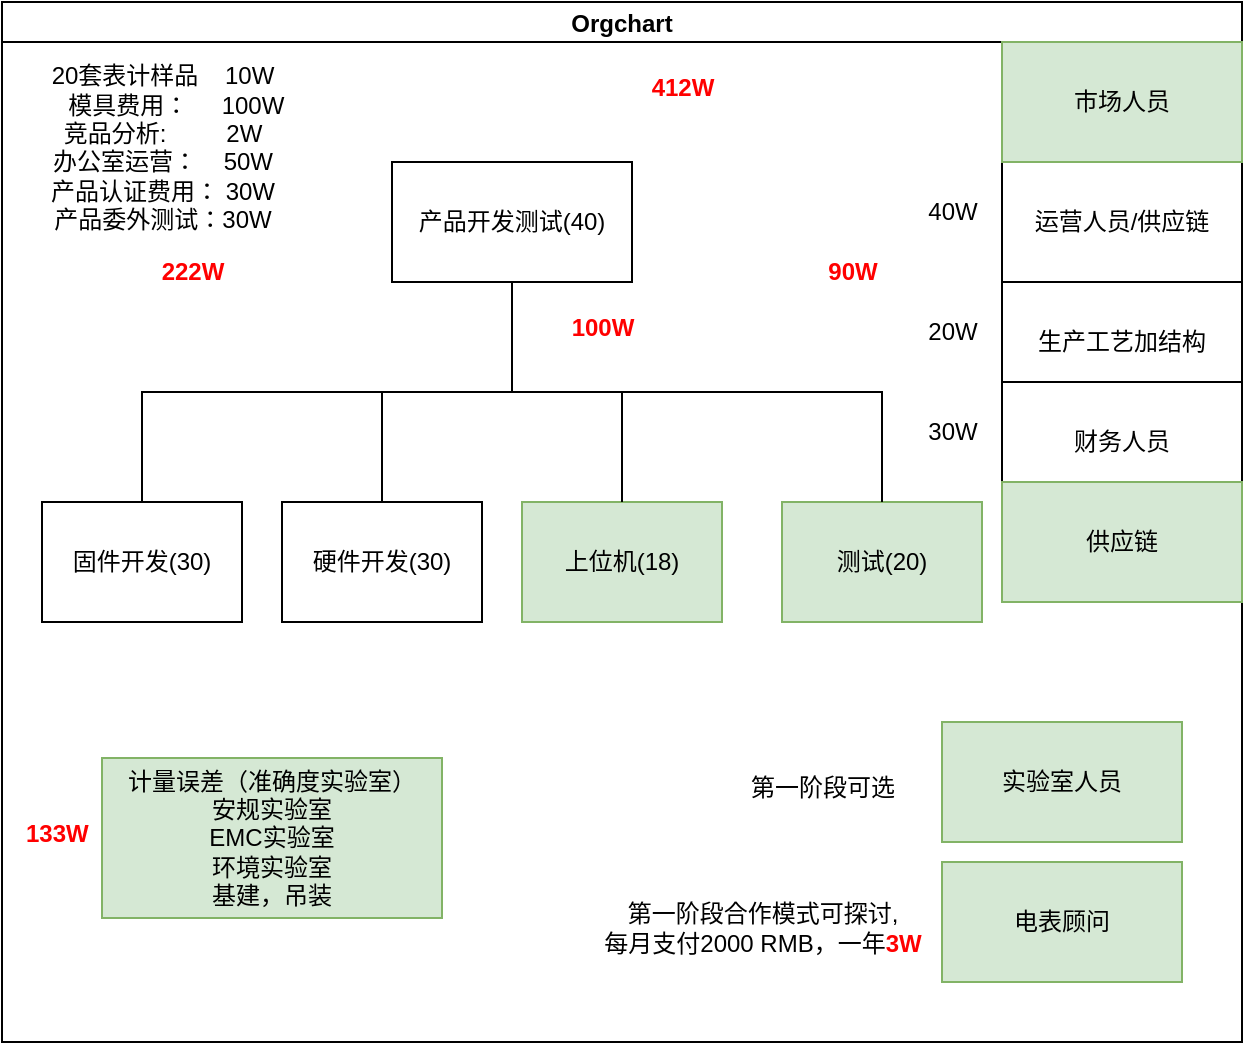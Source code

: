 <mxfile version="27.1.4">
  <diagram name="第 1 页" id="atoLTKYN6ja91Ou9wwb8">
    <mxGraphModel dx="1042" dy="535" grid="1" gridSize="10" guides="1" tooltips="1" connect="1" arrows="1" fold="1" page="1" pageScale="1" pageWidth="827" pageHeight="1169" math="0" shadow="0">
      <root>
        <mxCell id="0" />
        <mxCell id="1" parent="0" />
        <mxCell id="ze23tj0L3lsAWGdD1u4b-1" value="Orgchart" style="swimlane;startSize=20;horizontal=1;containerType=tree;newEdgeStyle={&quot;edgeStyle&quot;:&quot;elbowEdgeStyle&quot;,&quot;startArrow&quot;:&quot;none&quot;,&quot;endArrow&quot;:&quot;none&quot;};" parent="1" vertex="1">
          <mxGeometry x="90" y="40" width="620" height="520" as="geometry" />
        </mxCell>
        <mxCell id="zBCr5KkDJ-O4WMeaJdgD-40" value="" style="group;" parent="ze23tj0L3lsAWGdD1u4b-1" vertex="1" connectable="0">
          <mxGeometry x="10" y="378" width="210" height="80" as="geometry" />
        </mxCell>
        <mxCell id="zBCr5KkDJ-O4WMeaJdgD-27" value="&lt;div&gt;&lt;b&gt;&lt;font style=&quot;color: rgb(255, 0, 0);&quot;&gt;&lt;br&gt;&lt;/font&gt;&lt;/b&gt;&lt;/div&gt;&lt;div&gt;&lt;b&gt;&lt;font style=&quot;color: rgb(255, 0, 0);&quot;&gt;133W&lt;/font&gt;&lt;/b&gt;&lt;/div&gt;" style="text;html=1;align=left;verticalAlign=middle;resizable=0;points=[];autosize=1;strokeColor=none;fillColor=none;" parent="zBCr5KkDJ-O4WMeaJdgD-40" vertex="1">
          <mxGeometry y="10" width="50" height="40" as="geometry" />
        </mxCell>
        <mxCell id="zBCr5KkDJ-O4WMeaJdgD-39" value="&lt;div&gt;&lt;br&gt;&lt;/div&gt;&lt;div&gt;&lt;span style=&quot;background-color: transparent; color: light-dark(rgb(0, 0, 0), rgb(255, 255, 255));&quot;&gt;计量误差（准确度实验室）&lt;/span&gt;&lt;/div&gt;&lt;div&gt;安规实验室&lt;/div&gt;&lt;div&gt;EMC实验室&lt;/div&gt;&lt;div&gt;环境实验室&lt;/div&gt;&lt;div&gt;基建，吊装&lt;/div&gt;&lt;div&gt;&lt;br style=&quot;text-align: left; text-wrap-mode: nowrap;&quot;&gt;&lt;/div&gt;" style="whiteSpace=wrap;html=1;fillColor=#d5e8d4;strokeColor=#82b366;" parent="zBCr5KkDJ-O4WMeaJdgD-40" vertex="1">
          <mxGeometry x="40" width="170" height="80" as="geometry" />
        </mxCell>
        <mxCell id="zBCr5KkDJ-O4WMeaJdgD-41" value="" style="group" parent="ze23tj0L3lsAWGdD1u4b-1" vertex="1" connectable="0">
          <mxGeometry x="320" y="360" width="270" height="130" as="geometry" />
        </mxCell>
        <mxCell id="zBCr5KkDJ-O4WMeaJdgD-35" value="" style="group" parent="zBCr5KkDJ-O4WMeaJdgD-41" vertex="1" connectable="0">
          <mxGeometry x="150" width="120" height="130" as="geometry" />
        </mxCell>
        <mxCell id="zBCr5KkDJ-O4WMeaJdgD-31" value="实验室人员" style="whiteSpace=wrap;html=1;fillColor=#d5e8d4;strokeColor=#82b366;" parent="zBCr5KkDJ-O4WMeaJdgD-35" vertex="1">
          <mxGeometry width="120" height="60" as="geometry" />
        </mxCell>
        <mxCell id="zBCr5KkDJ-O4WMeaJdgD-34" value="电表顾问" style="whiteSpace=wrap;html=1;fillColor=#d5e8d4;strokeColor=#82b366;" parent="zBCr5KkDJ-O4WMeaJdgD-35" vertex="1">
          <mxGeometry y="70" width="120" height="60" as="geometry" />
        </mxCell>
        <mxCell id="zBCr5KkDJ-O4WMeaJdgD-36" value="第一阶段可选" style="text;html=1;align=center;verticalAlign=middle;resizable=0;points=[];autosize=1;strokeColor=none;fillColor=none;" parent="zBCr5KkDJ-O4WMeaJdgD-41" vertex="1">
          <mxGeometry x="40" y="18" width="100" height="30" as="geometry" />
        </mxCell>
        <mxCell id="zBCr5KkDJ-O4WMeaJdgD-37" value="第一阶段合作模式可探讨,&lt;div&gt;每月支付2000 RMB，一年&lt;font style=&quot;color: rgb(255, 0, 0);&quot;&gt;&lt;b&gt;3W&lt;/b&gt;&lt;/font&gt;&lt;/div&gt;" style="text;html=1;align=center;verticalAlign=middle;resizable=0;points=[];autosize=1;strokeColor=none;fillColor=none;" parent="zBCr5KkDJ-O4WMeaJdgD-41" vertex="1">
          <mxGeometry x="-30" y="83" width="180" height="40" as="geometry" />
        </mxCell>
        <mxCell id="zBCr5KkDJ-O4WMeaJdgD-42" value="" style="group" parent="ze23tj0L3lsAWGdD1u4b-1" vertex="1" connectable="0">
          <mxGeometry x="20" y="80" width="550" height="230" as="geometry" />
        </mxCell>
        <mxCell id="ze23tj0L3lsAWGdD1u4b-2" value="" style="edgeStyle=elbowEdgeStyle;elbow=vertical;sourcePerimeterSpacing=0;targetPerimeterSpacing=0;startArrow=none;endArrow=none;rounded=0;curved=0;" parent="zBCr5KkDJ-O4WMeaJdgD-42" source="ze23tj0L3lsAWGdD1u4b-4" target="ze23tj0L3lsAWGdD1u4b-5" edge="1">
          <mxGeometry relative="1" as="geometry" />
        </mxCell>
        <mxCell id="ze23tj0L3lsAWGdD1u4b-3" value="" style="edgeStyle=elbowEdgeStyle;elbow=vertical;sourcePerimeterSpacing=0;targetPerimeterSpacing=0;startArrow=none;endArrow=none;rounded=0;curved=0;" parent="zBCr5KkDJ-O4WMeaJdgD-42" source="ze23tj0L3lsAWGdD1u4b-4" target="ze23tj0L3lsAWGdD1u4b-6" edge="1">
          <mxGeometry relative="1" as="geometry" />
        </mxCell>
        <UserObject label="产品开发测试(40)" treeRoot="1" id="ze23tj0L3lsAWGdD1u4b-4">
          <mxCell style="whiteSpace=wrap;html=1;align=center;treeFolding=1;treeMoving=1;newEdgeStyle={&quot;edgeStyle&quot;:&quot;elbowEdgeStyle&quot;,&quot;startArrow&quot;:&quot;none&quot;,&quot;endArrow&quot;:&quot;none&quot;};" parent="zBCr5KkDJ-O4WMeaJdgD-42" vertex="1">
            <mxGeometry x="175" width="120" height="60" as="geometry" />
          </mxCell>
        </UserObject>
        <mxCell id="ze23tj0L3lsAWGdD1u4b-5" value="固件开发(30)" style="whiteSpace=wrap;html=1;align=center;verticalAlign=middle;treeFolding=1;treeMoving=1;newEdgeStyle={&quot;edgeStyle&quot;:&quot;elbowEdgeStyle&quot;,&quot;startArrow&quot;:&quot;none&quot;,&quot;endArrow&quot;:&quot;none&quot;};" parent="zBCr5KkDJ-O4WMeaJdgD-42" vertex="1" collapsed="1">
          <mxGeometry y="170" width="100" height="60" as="geometry" />
        </mxCell>
        <mxCell id="ze23tj0L3lsAWGdD1u4b-6" value="硬件开发(30)" style="whiteSpace=wrap;html=1;align=center;verticalAlign=middle;treeFolding=1;treeMoving=1;newEdgeStyle={&quot;edgeStyle&quot;:&quot;elbowEdgeStyle&quot;,&quot;startArrow&quot;:&quot;none&quot;,&quot;endArrow&quot;:&quot;none&quot;};" parent="zBCr5KkDJ-O4WMeaJdgD-42" vertex="1">
          <mxGeometry x="120" y="170" width="100" height="60" as="geometry" />
        </mxCell>
        <mxCell id="ze23tj0L3lsAWGdD1u4b-10" value="上位机(18)" style="whiteSpace=wrap;html=1;align=center;verticalAlign=middle;treeFolding=1;treeMoving=1;newEdgeStyle={&quot;edgeStyle&quot;:&quot;elbowEdgeStyle&quot;,&quot;startArrow&quot;:&quot;none&quot;,&quot;endArrow&quot;:&quot;none&quot;};fillColor=#d5e8d4;strokeColor=#82b366;" parent="zBCr5KkDJ-O4WMeaJdgD-42" vertex="1">
          <mxGeometry x="240" y="170" width="100" height="60" as="geometry" />
        </mxCell>
        <mxCell id="ze23tj0L3lsAWGdD1u4b-11" value="" style="edgeStyle=elbowEdgeStyle;elbow=vertical;sourcePerimeterSpacing=0;targetPerimeterSpacing=0;startArrow=none;endArrow=none;rounded=0;curved=0;" parent="zBCr5KkDJ-O4WMeaJdgD-42" source="ze23tj0L3lsAWGdD1u4b-4" target="ze23tj0L3lsAWGdD1u4b-10" edge="1">
          <mxGeometry relative="1" as="geometry">
            <mxPoint x="214" y="60" as="sourcePoint" />
            <mxPoint x="170" y="170" as="targetPoint" />
          </mxGeometry>
        </mxCell>
        <mxCell id="ze23tj0L3lsAWGdD1u4b-12" value="测试(20)" style="whiteSpace=wrap;html=1;align=center;verticalAlign=middle;treeFolding=1;treeMoving=1;newEdgeStyle={&quot;edgeStyle&quot;:&quot;elbowEdgeStyle&quot;,&quot;startArrow&quot;:&quot;none&quot;,&quot;endArrow&quot;:&quot;none&quot;};fillColor=#d5e8d4;strokeColor=#82b366;" parent="zBCr5KkDJ-O4WMeaJdgD-42" vertex="1" collapsed="1">
          <mxGeometry x="370" y="170" width="100" height="60" as="geometry" />
        </mxCell>
        <mxCell id="ze23tj0L3lsAWGdD1u4b-13" value="" style="edgeStyle=elbowEdgeStyle;elbow=vertical;sourcePerimeterSpacing=0;targetPerimeterSpacing=0;startArrow=none;endArrow=none;rounded=0;curved=0;" parent="zBCr5KkDJ-O4WMeaJdgD-42" source="ze23tj0L3lsAWGdD1u4b-4" target="ze23tj0L3lsAWGdD1u4b-12" edge="1">
          <mxGeometry relative="1" as="geometry">
            <mxPoint x="214" y="60" as="sourcePoint" />
            <mxPoint x="290" y="170" as="targetPoint" />
          </mxGeometry>
        </mxCell>
        <mxCell id="zBCr5KkDJ-O4WMeaJdgD-46" value="运营人员/供应链" style="whiteSpace=wrap;html=1;" parent="zBCr5KkDJ-O4WMeaJdgD-42" vertex="1">
          <mxGeometry x="480" width="120" height="60" as="geometry" />
        </mxCell>
        <mxCell id="zBCr5KkDJ-O4WMeaJdgD-57" value="40W" style="text;html=1;align=center;verticalAlign=middle;resizable=0;points=[];autosize=1;strokeColor=none;fillColor=none;" parent="zBCr5KkDJ-O4WMeaJdgD-42" vertex="1">
          <mxGeometry x="430" y="10" width="50" height="30" as="geometry" />
        </mxCell>
        <mxCell id="zBCr5KkDJ-O4WMeaJdgD-58" value="20W" style="text;html=1;align=center;verticalAlign=middle;resizable=0;points=[];autosize=1;strokeColor=none;fillColor=none;" parent="zBCr5KkDJ-O4WMeaJdgD-42" vertex="1">
          <mxGeometry x="430" y="70" width="50" height="30" as="geometry" />
        </mxCell>
        <mxCell id="NVIp36pszzyaolHd8WoN-10" value="30W" style="text;html=1;align=center;verticalAlign=middle;resizable=0;points=[];autosize=1;strokeColor=none;fillColor=none;" vertex="1" parent="zBCr5KkDJ-O4WMeaJdgD-42">
          <mxGeometry x="430" y="120" width="50" height="30" as="geometry" />
        </mxCell>
        <mxCell id="NVIp36pszzyaolHd8WoN-11" value="&lt;font style=&quot;color: rgb(255, 0, 0);&quot;&gt;&lt;b&gt;90W&lt;/b&gt;&lt;/font&gt;" style="text;html=1;align=center;verticalAlign=middle;resizable=0;points=[];autosize=1;strokeColor=none;fillColor=none;" vertex="1" parent="zBCr5KkDJ-O4WMeaJdgD-42">
          <mxGeometry x="380" y="40" width="50" height="30" as="geometry" />
        </mxCell>
        <mxCell id="zBCr5KkDJ-O4WMeaJdgD-44" value="市场人员" style="whiteSpace=wrap;html=1;fillColor=#d5e8d4;strokeColor=#82b366;" parent="ze23tj0L3lsAWGdD1u4b-1" vertex="1">
          <mxGeometry x="500" y="20" width="120" height="60" as="geometry" />
        </mxCell>
        <mxCell id="zBCr5KkDJ-O4WMeaJdgD-47" value="生产工艺加结构" style="whiteSpace=wrap;html=1;" parent="ze23tj0L3lsAWGdD1u4b-1" vertex="1">
          <mxGeometry x="500" y="140" width="120" height="60" as="geometry" />
        </mxCell>
        <mxCell id="NVIp36pszzyaolHd8WoN-1" value="20套表计样品&amp;nbsp; &amp;nbsp; 10W&lt;div&gt;&amp;nbsp; &amp;nbsp; 模具费用：&amp;nbsp; &amp;nbsp; &amp;nbsp;100W&lt;/div&gt;&lt;div&gt;&lt;span style=&quot;background-color: transparent; color: light-dark(rgb(0, 0, 0), rgb(255, 255, 255));&quot;&gt;竞品分析:&amp;nbsp; &amp;nbsp; &amp;nbsp; &amp;nbsp; &amp;nbsp;2W&lt;/span&gt;&lt;/div&gt;&lt;div&gt;办公室运营：&amp;nbsp; &amp;nbsp; 50W&lt;/div&gt;&lt;div&gt;产品认证费用： 30W&lt;/div&gt;&lt;div&gt;产品委外测试：30W&lt;/div&gt;&lt;div&gt;&lt;br&gt;&lt;/div&gt;" style="text;html=1;align=center;verticalAlign=middle;resizable=0;points=[];autosize=1;strokeColor=none;fillColor=none;" vertex="1" parent="ze23tj0L3lsAWGdD1u4b-1">
          <mxGeometry x="10" y="25" width="140" height="110" as="geometry" />
        </mxCell>
        <mxCell id="zBCr5KkDJ-O4WMeaJdgD-50" value="财务人员" style="whiteSpace=wrap;html=1;" parent="1" vertex="1">
          <mxGeometry x="590" y="230" width="120" height="60" as="geometry" />
        </mxCell>
        <mxCell id="zBCr5KkDJ-O4WMeaJdgD-51" value="供应链" style="whiteSpace=wrap;html=1;fillColor=#d5e8d4;strokeColor=#82b366;" parent="1" vertex="1">
          <mxGeometry x="590" y="280" width="120" height="60" as="geometry" />
        </mxCell>
        <mxCell id="NVIp36pszzyaolHd8WoN-2" value="&lt;b&gt;&lt;font style=&quot;color: rgb(255, 0, 0);&quot;&gt;412W&lt;/font&gt;&lt;/b&gt;" style="text;html=1;align=center;verticalAlign=middle;resizable=0;points=[];autosize=1;strokeColor=none;fillColor=none;" vertex="1" parent="1">
          <mxGeometry x="405" y="68" width="50" height="30" as="geometry" />
        </mxCell>
        <mxCell id="NVIp36pszzyaolHd8WoN-9" value="&lt;b&gt;&lt;font style=&quot;color: rgb(255, 0, 0);&quot;&gt;222W&lt;/font&gt;&lt;/b&gt;" style="text;html=1;align=center;verticalAlign=middle;resizable=0;points=[];autosize=1;strokeColor=none;fillColor=none;" vertex="1" parent="1">
          <mxGeometry x="160" y="160" width="50" height="30" as="geometry" />
        </mxCell>
        <mxCell id="NVIp36pszzyaolHd8WoN-12" value="&lt;font style=&quot;color: rgb(255, 0, 0);&quot;&gt;&lt;b&gt;100W&lt;/b&gt;&lt;/font&gt;" style="text;html=1;align=center;verticalAlign=middle;resizable=0;points=[];autosize=1;strokeColor=none;fillColor=none;" vertex="1" parent="1">
          <mxGeometry x="365" y="188" width="50" height="30" as="geometry" />
        </mxCell>
      </root>
    </mxGraphModel>
  </diagram>
</mxfile>
